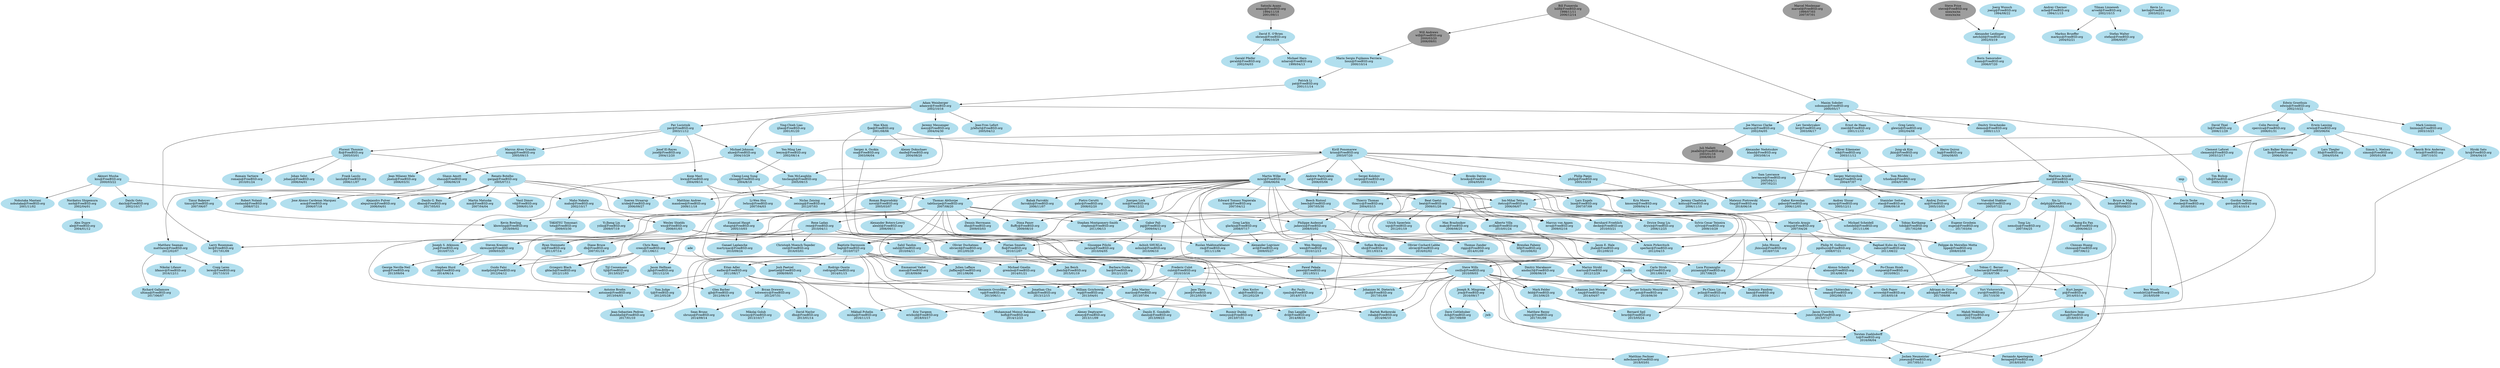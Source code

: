 # $FreeBSD$

# This file is meant to list all FreeBSD ports committers and describe the
# mentor-mentee relationships between them.
# The graphical output can be generated from this file with the following
# command:
# $ dot -T png -o file.png committers-ports.dot
#
# The dot binary is part of the graphics/graphviz port.

digraph ports {

# Node definitions follow this example:
#
#   foo [label="Foo Bar\nfoo@FreeBSD.org\n????/??/??"]
#
# ????/??/?? is the date when the commit bit was obtained, usually the one you
# can find looking at svn logs for the svnadmin/access file.
# Use YYYY/MM/DD format.
#
# For returned commit bits, the node definition will follow this example:
#
#   foo [label="Foo Bar\nfoo@FreeBSD.org\n????/??/??\n????/??/??"]
#
# The first date is the same as for an active committer, the second date is
# the date when the commit bit has been returned. Again, check svn logs.

node [color=grey62, style=filled, bgcolor=black];

# Alumni go here.. Try to keep things sorted.

asami [label="Satoshi Asami\nasami@FreeBSD.org\n1994/11/18\n2001/09/11"]
billf [label="Bill Fumerola\nbillf@FreeBSD.org\n1998/11/11\n2006/12/14"]
jmallett [label="Juli Mallett\njmallett@FreeBSD.org\n2003/01/16\n2006/08/10"]
marcel [label="Marcel Moolenaar\nmarcel@FreeBSD.org\n1999/07/03\n2007/07/01"]
steve [label="Steve Price\nsteve@FreeBSD.org\nxxxx/xx/xx\nxxxx/xx/xx"]
will [label="Will Andrews\nwill@FreeBSD.org\n2000/03/20\n2006/09/01"]

node [color=lightblue2, style=filled, bgcolor=black];

# Current ports committers go here. Try to keep things sorted.

"0mp" [label="Mateusz Piotrowski\n0mp@FreeBSD.org\n2018/06/16"]
ache [label="Andrey Chernov\nache@FreeBSD.org\n1994/11/15"]
acm [label="Jose Alonso Cardenas Marquez\nacm@FreeBSD.org\n2006/07/18"]
adamw [label="Adam Weinberger\nadamw@FreeBSD.org\n2002/10/16"]
adridg [label="Adriaan de Groot\nadridg@FreeBSD.org\n2017/09/08"]
ahze [label="Michael Johnson\nahze@FreeBSD.org\n2004/10/29"]
ak [label="Alex Kozlov\nak@FreeBSD.org\n2012/02/29"]
ale [label="Alex Dupre\nale@FreeBSD.org\n2004/01/12"]
alepulver [label="Alejandro Pulver\nalepulver@FreeBSD.org\n2006/04/01"]
alexbl [label="Alexander Botero-Lowry\nalexbl@FreeBSD.org\n2006/09/11"]
alexey [label="Alexey Degtyarev\nalexey@FreeBSD.org\n2013/11/09"]
alonso [label="Alonso Schaich\nalonso@FreeBSD.org\n2014/08/14"]
amdmi3 [label="Dmitry Marakasov\namdmi3@FreeBSD.org\n2008/06/19"]
anray [label="Andrey Slusar\nanray@FreeBSD.org\n2005/12/11"]
antoine [label="Antoine Brodin\nantoine@FreeBSD.org\n2013/04/03"]
araujo [label="Marcelo Araujo\naraujo@FreeBSD.org\n2007/04/26"]
arrowd [label="Gleb Popov\narrowd@FreeBSD.org\n2018/05/18"]
arved [label="Tilman Linneweh\narved@FreeBSD.org\n2002/10/15"]
ashish [label="Ashish SHUKLA\nashish@FreeBSD.org\n2010/06/10"]
avilla [label="Alberto Villa\navilla@FreeBSD.org\n2010/01/24"]
avl [label="Alexander Logvinov\navl@FreeBSD.org\n2009/05/27"]
az [label="Andrej Zverev\naz@FreeBSD.org\n2005/10/03"]
bapt [label="Baptiste Daroussin\nbapt@FreeBSD.org\n2010/07/27"]
bar [label="Barbara Guida\nbar@FreeBSD.org\n2012/11/25"]
bdrewery [label="Bryan Drewery\nbdrewery@FreeBSD.org\n2012/07/31"]
beat [label="Beat Gaetzi\nbeat@FreeBSD.org\n2009/01/28"]
beech [label="Beech Rintoul\nbeech@FreeBSD.org\n2007/05/30"]
bf [label="Brendan Fabeny\nbf@FreeBSD.org\n2010/06/02"]
bland [label="Alexander Nedotsukov\nbland@FreeBSD.org\n2003/08/14"]
bmah [label="Bruce A. Mah\nbmah@FreeBSD.org\n2000/08/23"]
bofh [label="Muhammad Moinur Rahman\nbofh@FreeBSD.org\n2014/12/23"]
brnrd [label="Bernard Spil\nbrnrd@FreeBSD.org\n2015/05/24"]
brix [label="Henrik Brix Andersen\nbrix@FreeBSD.org\n2007/10/31"]
brooks [label="Brooks Davies\nbrooks@FreeBSD.org\n2004/05/03"]
bsam [label="Boris Samorodov\nbsam@FreeBSD.org\n2006/07/20"]
chinsan [label="Chinsan Huang\nchinsan@FreeBSD.org\n2007/06/12"]
clement [label="Clement Laforet\nclement@FreeBSD.org\n2003/12/17"]
clsung [label="Cheng-Lung Sung\nclsung@FreeBSD.org\n2004/8/18"]
cmt [label="Christoph Moench-Tegeder\ncmt@FreeBSD.org\n2016/03/01"]
cperciva [label="Colin Percival\ncperciva@FreeBSD.org\n2006/01/31"]
crees [label="Chris Rees\ncrees@FreeBSD.org\n2011/06/11"]
cs [label="Carlo Strub\ncs@FreeBSD.org\n2011/09/13"]
culot [label="Frederic Culot\nculot@FreeBSD.org\n2010/10/16"]
daichi [label="Daichi Goto\ndaichi@FreeBSD.org\n2002/10/17"]
danfe [label="Alexey Dokuchaev\ndanfe@FreeBSD.org\n2004/08/20"]
danilo [label="Danilo E. Gondolfo\ndanilo@FreeBSD.org\n2013/09/23"]
db [label="Diane Bruce\ndb@FreeBSD.org\n2007/01/18"]
dbaio [label="Danilo G. Baio\ndbaio@FreeBSD.org\n2017/05/03"]
dbn [label="David Naylor\ndbn@FreeBSD.org\n2013/01/14"]
dch [label="Dave Cottlehuber\ndch@FreeBSD.org\n2017/09/09"]
decke [label="Bernhard Froehlich\ndecke@FreeBSD.org\n2010/03/21"]
delphij [label="Xin Li\ndelphij@FreeBSD.org\n2006/05/01"]
demon [label="Dmitry Sivachenko\ndemon@FreeBSD.org\n2000/11/13"]
dhn [label="Dennis Herrmann\ndhn@FreeBSD.org\n2009/03/03"]
dryice [label="Dryice Dong Liu\ndryice@FreeBSD.org\n2006/12/25"]
dteske [label="Devin Teske\ndteske@FreeBSD.org\n2018/03/01"]
dumbbell [label="Jean-Sebastien Pedron\ndumbbell@FreeBSD.org\n2017/01/10"]
dvl [label="Dan Langille\ndvl@FreeBSD.org\n2014/08/10"]
eadler [label="Eitan Adler\neadler@FreeBSD.org\n2011/08/17"]
edwin [label="Edwin Groothuis\nedwin@FreeBSD.org\n2002/10/22"]
ehaupt [label="Emanuel Haupt\nehaupt@FreeBSD.org\n2005/10/03"]
eik [label="Oliver Eikemeier\neik@FreeBSD.org\n2003/11/12"]
ericbsd [label="Eric Turgeon\nericbsd@FreeBSD.org\n2018/03/17"]
erwin [label="Erwin Lansing\nerwin@FreeBSD.org\n2003/06/04"]
eugen [label="Eugene Grosbein\neugen@FreeBSD.org\n2017/03/04"]
farrokhi [label="Babak Farrokhi\nfarrokhi@FreeBSD.org\n2006/11/07"]
feld [label="Mark Felder\nfeld@FreeBSD.org\n2013/06/25"]
fernape [label="Fernando Apesteguia\nfernape@FreeBSD.org\n2018/03/03"]
fjoe [label="Max Khon\nfjoe@FreeBSD.org\n2001/08/06"]
flo [label="Florian Smeets\nflo@FreeBSD.org\n2010/12/07"]
fluffy [label="Dima Panov\nfluffy@FreeBSD.org\n2009/08/10"]
flz [label="Florent Thoumie\nflz@FreeBSD.org\n2005/03/01"]
gabor [label="Gabor Kovesdan\ngabor@FreeBSD.org\n2006/12/05"]
gahr [label="Pietro Cerutti\ngahr@FreeBSD.org\n2008/02/20"]
garga [label="Renato Botelho\ngarga@FreeBSD.org\n2005/07/11"]
gblach [label="Grzegorz Blach\ngblach@FreeBSD.org\n2012/11/03"]
gerald [label="Gerald Pfeifer\ngerald@FreeBSD.org\n2002/04/03"]
gjb [label="Glen Barber\ngjb@FreeBSD.org\n2012/06/19"]
glarkin [label="Greg Larkin\nglarkin@FreeBSD.org\n2008/07/17"]
glewis [label="Greg Lewis\nglewis@FreeBSD.org\n2002/04/08"]
gordon [label="Gordon Tetlow\ngordon@FreeBSD.org\n2014/10/14"]
grembo [label="Michael Gmelin\ngrembo@FreeBSD.org\n2014/01/21"]
gnn [label="George Neville-Neil\ngnn@FreeBSD.org\n2013/09/04"]
hq [label="Herve Quiroz\nhq@FreeBSD.org\n2004/08/05"]
hrs [label="Hiroki Sato\nhrs@FreeBSD.org\n2004/04/10"]
ijliao [label="Ying-Chieh Liao\nijliao@FreeBSD.org\n2001/01/20"]
itetcu [label="Ion-Mihai Tetcu\nitetcu@FreeBSD.org\n2006/06/07"]
jacula [label="Giuseppe Pilichi\njacula@FreeBSD.org\n2010/04/05"]
jadawin [label="Philippe Audeoud\njadawin@FreeBSD.org\n2008/03/02"]
jase [label="Jase Thew\njase@FreeBSD.org\n2012/05/30"]
jbeich [label="Jan Beich\njbeich@FreeBSD.org\n2015/01/19"]
jgh [label="Jason Helfman\njgh@FreeBSD.org\n2011/12/16"]
jhale [label="Jason E. Hale\njhale@FreeBSD.org\n2012/09/10"]
jhixson [label="John Hixson\njhixson@FreeBSD.org\n2018/07/16"]
jkim [label="Jung-uk Kim\njkim@FreeBSD.org\n2007/09/12"]
jlaffaye [label="Julien Laffaye\njlaffaye@FreeBSD.org\n2011/06/06"]
jmd [label="Johannes M. Dieterich\njmd@FreeBSD.org\n2017/01/09"]
jmelo [label="Jean Milanez Melo\njmelo@FreeBSD.org\n2006/03/31"]
joneum [label="Jochen Neumeister\njoneum@FreeBSD.org\n2017/05/11"]
joerg [label="Joerg Wunsch\njoerg@FreeBSD.org\n1994/08/22"]
johans [label="Johan Selst\njohans@FreeBSD.org\n2006/04/01"]
josef [label="Josef El-Rayes\njosef@FreeBSD.org\n2004/12/20"]
jpaetzel [label="Josh Paetzel\njpaetzel@FreeBSD.org\n2008/09/05"]
jrm [label="Joseph R. Mingrone\njrm@FreeBSD.org\n2016/09/17"]
jsa [label="Joseph S. Atkinson\njsa@FreeBSD.org\n2010/07/15"]
jsm [label="Jesper Schmitz Mouridsen\njsm@FreeBSD.org\n2018/06/30"]
junovitch [label="Jason Unovitch\njunovitch@FreeBSD.org\n2015/07/27"]
jylefort [label="Jean-Yves Lefort\njylefort@FreeBSD.org\n2005/04/12"]
kami [label="Dominic Fandrey\nkami@FreeBSD.org\n2014/09/09"]
kbowling [label="Kevin Bowling\nkbowling@FreeBSD.org\n2018/09/02"]
kevlo [label="Kevin Lo\nkevlo@FreeBSD.org\n2003/02/21"]
kmoore [label="Kris Moore\nkmoore@FreeBSD.org\n2009/04/14"]
knu [label="Akinori Musha\nknu@FreeBSD.org\n2000/03/22"]
koitsu [label="Jeremy Chadwick\nkoitsu@FreeBSD.org\n2006/11/10"]
krion [label="Kirill Ponomarew\nkrion@FreeBSD.org\n2003/07/20"]
kwm [label="Koop Mast\nkwm@FreeBSD.org\n2004/09/14"]
laszlof [label="Frank Laszlo\nlaszlof@FreeBSD.org\n2006/11/07"]
lawrance [label="Sam Lawrance\nlawrance@FreeBSD.org\n2005/04/11\n2007/02/21"]
lbr [label="Lars Balker Rasmussen\nlbr@FreeBSD.org\n2006/04/30"]
leeym [label="Yen-Ming Lee\nleeym@FreeBSD.org\n2002/08/14"]
ler [label="Larry Rosenman\nler@FreeBSD.org\n2017/01/09"]
leres [label="Craig Leres\nleres@FreeBSD.org\n2017/10/10"]
lev [label="Lev Serebryakov\nlev@FreeBSD.org\n2003/06/17"]
lifanov [label="Nikolai Lifanov\nlifanov@FreeBSD.org\n2016/12/11"]
linimon [label="Mark Linimon\nlinimon@FreeBSD.org\n2003/10/23"]
lioux [label="Mario Sergio Fujikawa Ferriera\nlioux@FreeBSD.org\n2000/10/14"]
lippe [label="Felippe de Meirelles Motta\nlippe@FreeBSD.org\n2008/03/08"]
lme [label="Lars Engels\nlme@FreeBSD.org\n2007/07/09"]
lth [label="Lars Thegler\nlth@FreeBSD.org\n2004/05/04"]
lwhsu [label="Li-Wen Hsu\nlwhsu@FreeBSD.org\n2007/04/03"]
lx [label="David Thiel\nlx@FreeBSD.org\n2006/11/29"]
madpilot [label="Guido Falsi\nmadpilot@FreeBSD.org\n2012/04/12"]
maho [label="Maho Nakata\nmaho@FreeBSD.org\n2002/10/17"]
makc [label="Max Brazhnikov\nmakc@FreeBSD.org\n2008/08/25"]
mandree [label="Matthias Andree\nmandree@FreeBSD.org\n2009/11/18"]
manu [label="Emmanuel Vadot\nmanu@FreeBSD.org\n2018/09/06"]
marcus [label="Joe Marcus Clarke\nmarcus@FreeBSD.org\n2002/04/05"]
marino [label="John Marino\nmarino@FreeBSD.org\n2013/07/04"]
marius [label="Marius Strobl\nmarius@FreeBSD.org\n2012/12/29"]
markus [label="Markus Brueffer\nmarkus@FreeBSD.org\n2004/02/21"]
martymac [label="Ganael Laplanche\nmartymac@FreeBSD.org\n2010/09/24"]
mat [label="Mathieu Arnold\nmat@FreeBSD.org\n2003/08/15"]
matthew [label="Matthew Seaman\nmatthew@FreeBSD.org\n2012/02/07"]
meta [label="Koichiro Iwao\nmeta@FreeBSD.org\n2018/03/19"]
mezz [label="Jeremy Messenger\nmezz@FreeBSD.org\n2004/04/30"]
mfechner [label="Matthias Fechner\nmfechner@FreeBSD.org\n2018/03/01"]
mharo [label="Michael Haro\nmharo@FreeBSD.org\n1999/04/13"]
milki [label="Jonathan Chu\nmilki@FreeBSD.org\n2013/12/15"]
misha [label="Mikhail Pchelin\nmisha@FreeBSD.org\n2016/11/15"]
miwi [label="Martin Wilke\nmiwi@FreeBSD.org\n2006/06/04"]
mm [label="Martin Matuska\nmm@FreeBSD.org\n2007/04/04"]
mmokhi [label="Mahdi Mokhtari\nmmokhi@FreeBSD.org\n2017/02/09"]
mnag [label="Marcus Alves Grando\nmnag@FreeBSD.org\n2005/09/15"]
mva [label="Marcus von Appen\nmva@FreeBSD.org\n2009/02/16"]
nemysis [label="Rusmir Dusko\nnemysis@FreeBSD.org\n2013/07/31"]
nemoliu [label="Tong Liu\nnemoliu@FreeBSD.org\n2007/04/25"]
netchild [label="Alexander Leidinger\nnetchild@FreeBSD.org\n2002/03/19"]
nobutaka [label="Nobutaka Mantani\nnobutaka@FreeBSD.org\n2001/11/02"]
nork [label="Norikatsu Shigemura\nnork@FreeBSD.org\n2002/04/01"]
novel [label="Roman Bogorodskiy\nnovel@FreeBSD.org\n2005/03/07"]
nox [label="Juergen Lock\nnox@FreeBSD.org\n2006/12/22"]
obrien [label="David E. O'Brien\nobrien@FreeBSD.org\n1996/10/29"]
olivier [label="Olivier Cochard-Labbe\nolivier@FreeBSD.org\n2016/02/02"]
olivierd [label="Olivier Duchateau\nolivierd@FreeBSD.org\n2012/05/29"]
osa [label="Sergey A. Osokin\nosa@FreeBSD.org\n2003/06/04"]
pat [label="Patrick Li\npat@FreeBSD.org\n2001/11/14"]
pav [label="Pav Lucistnik\npav@FreeBSD.org\n2003/11/12"]
pawel [label="Pawel Pekala\npawel@FreeBSD.org\n2011/03/11"]
pclin [label="Po-Chien Lin\npclin@FreeBSD.org\n2013/02/11"]
pgj [label="Gabor Pali\npgj@FreeBSD.org\n2009/04/12"]
pgollucci [label="Philip M. Gollucci\npgollucci@FreeBSD.org\n2008/07/21"]
philip [label="Philip Paeps\nphilip@FreeBSD.org\n2005/10/19"]
pi [label="Kurt Jaeger\npi@FreeBSD.org\n2014/03/14"]
pizzamig [label="Luca Pizzamiglio\npizzamig@FreeBSD.org\n2017/08/25"]
rafan [label="Rong-En Fan\nrafan@FreeBSD.org\n2006/06/23"]
rakuco [label="Raphael Kubo da Costa\nrakuco@FreeBSD.org\n2011/08/22"]
rene [label="Rene Ladan\nrene@FreeBSD.org\n2010/04/11"]
rezny [label="Matthew Rezny\nrezny@FreeBSD.org\n2017/01/09"]
riggs [label="Thomas Zander\nriggs@FreeBSD.org\n2014/01/09"]
rm [label="Ruslan Makhmatkhanov\nrm@FreeBSD.org\n2011/11/06"]
rnoland [label="Robert Noland\nrnoland@FreeBSD.org\n2008/07/21"]
robak [label="Bartek Rutkowski\nrobak@FreeBSD.org\n2014/06/10"]
rodrigo [label="Rodrigo Osorio\nrodrigo@FreeBSD.org\n2014/01/15"]
romain [label="Romain Tartiere\nromain@FreeBSD.org\n2010/01/24"]
rpaulo [label="Rui Paulo\nrpaulo@FreeBSD.org\n2014/07/15"]
sahil [label="Sahil Tandon\nsahil@FreeBSD.org\n2010/04/11"]
sat [label="Andrew Pantyukhin\nsat@FreeBSD.org\n2006/05/06"]
sbruno [label="Sean Bruno\nsbruno@FreeBSD.org\n2014/09/14"]
sbz [label="Sofian Brabez\nsbz@FreeBSD.org\n2011/03/14"]
scheidell [label="Michael Scheidell\nscheidell@FreeBSD.org\n2011/11/06"]
seanc [label="Sean Chittenden\nseanc@FreeBSD.org\n2002/08/15"]
sem [label="Sergey Matveychuk\nsem@FreeBSD.org\n2004/07/07"]
sergei [label="Sergei Kolobov\nsergei@FreeBSD.org\n2003/10/21"]
shaun [label="Shaun Amott\nshaun@FreeBSD.org\n2006/06/19"]
shurd [label="Stephen Hurd\nshurd@FreeBSD.org\n2014/06/14"]
simon [label="Simon L. Nielsen\nsimon@FreeBSD.org\n2005/01/08"]
skreuzer [label="Steven Kreuzer\nskreuzer@FreeBSD.org\n2009/03/25"]
sobomax[label="Maxim Sobolev\nsobomax@FreeBSD.org\n2000/05/17"]
sperber[label="Armin Pirkovitsch\nsperber@FreeBSD.org\n2012/04/15"]
stas [label="Stanislav Sedov\nstas@FreeBSD.org\n2006/09/18"]
stefan [label="Stefan Walter\nstefan@FreeBSD.org\n2006/05/07"]
stephen [label="Stephen Montgomery-Smith\nstephen@FreeBSD.org\n2011/06/13"]
sunpoet [label="Po-Chuan Hsieh\nsunpoet@FreeBSD.org\n2010/09/21"]
swills [label="Steve Wills\nswills@FreeBSD.org\n2010/09/03"]
sylvio [label="Sylvio Cesar Teixeira\nsylvio@FreeBSD.org\n2009/10/29"]
tabthorpe [label="Thomas Abthorpe\ntabthorpe@FreeBSD.org\n2007/08/20"]
tcberner [label="Tobias C. Berner\ntcberner@FreeBSD.org\n2016/07/06"]
tdb [label="Tim Bishop\ntdb@FreeBSD.org\n2005/11/30"]
thierry [label="Thierry Thomas\nthierry@FreeBSD.org\n2004/03/15"]
tijl [label="Tijl Coosemans\ntijl@FreeBSD.org\n2013/03/27"]
timur [label="Timur Bakeyev\ntimur@FreeBSD.org\n2007/06/07"]
tj [label="Tom Judge\ntj@FreeBSD.org\n2012/05/28"]
tmclaugh [label="Tom McLaughlin\ntmclaugh@FreeBSD.org\n2005/09/15"]
tobik [label="Tobias Kortkamp\ntobik@FreeBSD.org\n2017/02/08"]
tota [label="TAKATSU Tomonari\ntota@FreeBSD.org\n2009/03/30"]
trasz [label="Edward Tomasz Napierala\ntrasz@FreeBSD.org\n2007/04/12"]
trhodes [label="Tom Rhodes\ntrhodes@FreeBSD.org\n2004/07/06"]
trociny [label="Mikolaj Golub\ntrociny@FreeBSD.org\n2013/10/17"]
tz [label="Torsten Zuehlsdorff\ntz@FreeBSD.org\n2016/06/04"]
ultima [label="Richard Gallamore\nultima@FreeBSD.org\n2017/06/07"]
uqs [label="Ulrich Spoerlein\nuqs@FreeBSD.org\n2012/01/19"]
vd [label="Vasil Dimov\nvd@FreeBSD.org\n2006/01/19"]
vg [label="Veniamin Gvozdikov\nvg@FreeBSD.org\n2013/06/11"]
vsevolod [label="Vsevolod Stakhov\nvsevolod@FreeBSD.org\n2005/07/22"]
wen [label="Wen Heping\nwen@FreeBSD.org\n2010/12/13"]
wg [label="William Grzybowski\nwg@FreeBSD.org\n2013/04/01"]
woodsb02 [label="Ben Woods\nwoodsb02@FreeBSD.org\n2016/05/09"]
wxs [label="Wesley Shields\nwxs@FreeBSD.org\n2008/01/03"]
xmj [label="Johannes Jost Meixner\nxmj@FreeBSD.org\n2014/04/07"]
xride [label="Soeren Straarup\nxride@FreeBSD.org\n2006/09/27"]
yuri [label="Yuri Victorovich\nyuri@FreeBSD.org\n2017/10/30"]
yzlin [label="Yi-Jheng Lin\nyzlin@FreeBSD.org\n2009/07/19"]
zeising [label="Niclas Zeising\nzeising@FreeBSD.org\n2012/07/03"]
zi [label="Ryan Steinmetz\nzi@FreeBSD.org\n2011/07/14"]
znerd [label="Ernst de Haan\nznerd@FreeBSD.org\n2001/11/15"]

# Here are the mentor/mentee relationships.
# Group together all the mentees for a particular mentor.
# Keep the list sorted by mentor login.

adamw -> ahze
adamw -> jylefort
adamw -> ler
adamw -> mezz
adamw -> pav
adamw -> woodsb02

ade -> jpaetzel

ahze -> shaun
ahze -> tmclaugh

amdmi3 -> jrm
amdmi3 -> arrowd

antoine -> dumbbell

araujo -> jhixson
araujo -> lippe
araujo -> pclin
araujo -> pgollucci

arved -> markus
arved -> stefan

asami -> obrien

avilla -> jhale
avilla -> rakuco

az -> eugen

bdrewery -> dbn
bdrewery -> sbruno
bdrewery -> trociny

bapt -> bdrewery
bapt -> bofh
bapt -> dumbbell
bapt -> eadler
bapt -> ericbsd
bapt -> grembo
bapt -> jbeich
bapt -> jlaffaye
bapt -> manu
bapt -> marius
bapt -> marino
bapt -> rodrigo
bapt -> rpaulo
bapt -> sbruno

beat -> decke
beat -> marius
beat -> sperber
beat -> uqs

beech -> glarkin
beech -> mva

billf -> sobomax
billf -> will

brooks -> kmoore

clement -> tdb
clement -> lawrance

clsung -> lwhsu
clsung -> tabthorpe

crees -> feld
crees -> gjb
crees -> jgh
crees -> madpilot
crees -> gblach
crees -> tijl

cs -> kami

culot -> danilo
culot -> jase
culot -> marino
culot -> pi
culot -> wg

db -> tj
db -> shurd

decke -> sperber

delphij -> junovitch
delphij -> nemoliu
delphij -> rafan

demon -> mat

eadler -> ak
eadler -> antoine
eadler -> dbn
eadler -> bdrewery
eadler -> gjb
eadler -> milki
eadler -> tj
eadler -> vg

edwin -> cperciva
edwin -> erwin
edwin -> linimon
edwin -> lx

ehaupt -> db
ehaupt -> martymac

eik -> sem
eik -> trhodes

erwin -> brix
erwin -> clement
erwin -> gabor
erwin -> gordon
erwin -> lbr
erwin -> lth
erwin -> simon

feld -> brnrd
feld -> junovitch
feld -> mmokhi
feld -> rezny

fjoe -> danfe
fjoe -> flo
fjoe -> krion
fjoe -> osa

flo -> bar
flo -> jase
flo -> jbeich
flo -> grembo

flz -> garga
flz -> johans
flz -> laszlof
flz -> romain

jpaetzel -> misha
jpaetzel -> wg

gabor -> lippe
gabor -> pgj
gabor -> stephen
gabor -> scheidell

garga -> acm
garga -> alepulver
garga -> dbaio
garga -> mandree
garga -> mm
garga -> rnoland
garga -> vd
garga -> wxs
garga -> xride

glarkin -> avl
glarkin -> cs
glarkin -> rm

glewis -> hq
glewis -> jkim

hrs -> meta

ijliao -> leeym

imp -> dteske

itetcu -> ak
itetcu -> araujo
itetcu -> dryice
itetcu -> sahil
itetcu -> sylvio

jadawin -> bapt
jadawin -> flo
jadawin -> olivier
jadawin -> pi
jadawin -> riggs
jadawin -> sbz
jadawin -> wen

joerg -> netchild

jrm -> dch
jrm -> jwb

junovitch -> tz

kmoore -> jhixson

knu -> daichi
knu -> maho
knu -> nobutaka
knu -> nork

koobs -> brnrd
koobs -> kami
koobs -> woodsb02
koobs -> xmj

krion -> "0mp"
krion -> brooks
krion -> kbowling
krion -> miwi
krion -> novel
krion -> philip
krion -> sat
krion -> sem
krion -> sergei

kwm -> jsa
kwm -> rodrigo
kwm -> zeising

lawrance -> itetcu

leeym -> clsung

ler -> leres

lifanov -> ultima

linimon -> hrs

lioux -> pat

lme -> pizzamig
lme -> tobik

lwhsu -> yzlin

maho -> stephen
maho -> tota

marcus -> ahze
marcus -> bland
marcus -> eik
marcus -> jmallett

marino -> bofh
marino -> robak

makc -> alonso
makc -> bf
makc -> jhale
makc -> rakuco

mat -> "0mp"
mat -> bmah
mat -> dteske
mat -> dvl
mat -> gordon
mat -> mmokhi
mat -> seanc
mat -> tcberner
mat -> thierry
mat -> tobik
mat -> woodsb02

matthew -> leres
matthew -> lifanov
matthew -> ultima

mezz -> tmclaugh

miwi -> amdmi3
miwi -> antoine
miwi -> avilla
miwi -> beat
miwi -> bf
miwi -> cmt
miwi -> decke
miwi -> dhn
miwi -> farrokhi
miwi -> fluffy
miwi -> gahr
miwi -> jhixson
miwi -> joneum
miwi -> jsm
miwi -> kmoore
miwi -> lme
miwi -> makc
miwi -> mandree
miwi -> mva
miwi -> nemysis
miwi -> nox
miwi -> olivierd
miwi -> pawel
miwi -> rm
miwi -> sbz
miwi -> sperber
miwi -> sylvio
miwi -> tabthorpe
miwi -> trasz
miwi -> wen
miwi -> zeising

mnag -> jmelo

netchild -> bsam

nork -> ale

novel -> alexbl
novel -> ehaupt
novel -> rm

obrien -> mharo
obrien -> gerald

olivier -> pizzamig

osa -> vg

pat -> adamw

pav -> ahze
pav -> flz
pav -> josef
pav -> kwm
pav -> mnag

pawel -> nemysis

pgj -> ashish
pgj -> jacula

pgollucci -> junovitch
pgollucci -> sunpoet
pgollucci -> swills

philip -> koitsu

pi -> meta
pi -> tz

rafan -> chinsan

rakuco -> adridg
rakuco -> alonso
rakuco -> tcberner

rene -> bar
rene -> cmt
rene -> crees
rene -> jgh
rene -> jmd
rene -> joneum
rene -> ler
rene -> olivierd

rm -> koobs
rm -> vg

sahil -> culot
sahil -> eadler

sat -> beech

sem -> az
sem -> anray
sem -> delphij
sem -> stas

shaun -> timur
shaun -> matthew

skreuzer -> gnn
skreuzer -> shurd

sobomax -> demon
sobomax -> glewis
sobomax -> lev
sobomax -> marcus
sobomax -> znerd

stas -> araujo

steve -> netchild

swills -> dch
swills -> feld
swills -> jmd
swills -> jrm
swills -> jsm
swills -> mfechner
swills -> milki
swills -> pclin
swills -> rezny
swills -> robak
swills -> rpaulo
swills -> seanc
swills -> tz
swills -> xmj

tabthorpe -> ashish
tabthorpe -> avilla
tabthorpe -> avl
tabthorpe -> bapt
tabthorpe -> crees
tabthorpe -> dhn
tabthorpe -> fluffy
tabthorpe -> jacula
tabthorpe -> jadawin
tabthorpe -> jlaffaye
tabthorpe -> madpilot
tabthorpe -> pgj
tabthorpe -> rene
tabthorpe -> zi
tabthorpe -> gblach

tcberner -> adridg
tcberner -> joneum
tcberner -> yuri
tcberner -> fernape
tcberner -> arrowd

thierry -> jadawin
thierry -> riggs

timur -> kbowling

tmclaugh -> itetcu
tmclaugh -> xride

tz -> joneum
tz -> fernape
tz -> mfechner

vsevolod -> eugen

wen -> cs
wen -> culot
wen -> pawel

wg -> alexey
wg -> danilo
wg -> dvl
wg -> ericbsd
wg -> misha
wg -> nemysis

will -> lioux

wxs -> jsa
wxs -> nemysis
wxs -> sahil
wxs -> skreuzer
wxs -> swills
wxs -> zi

}
